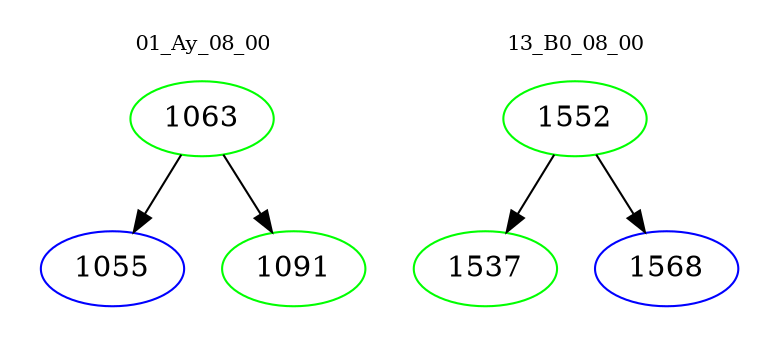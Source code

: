 digraph{
subgraph cluster_0 {
color = white
label = "01_Ay_08_00";
fontsize=10;
T0_1063 [label="1063", color="green"]
T0_1063 -> T0_1055 [color="black"]
T0_1055 [label="1055", color="blue"]
T0_1063 -> T0_1091 [color="black"]
T0_1091 [label="1091", color="green"]
}
subgraph cluster_1 {
color = white
label = "13_B0_08_00";
fontsize=10;
T1_1552 [label="1552", color="green"]
T1_1552 -> T1_1537 [color="black"]
T1_1537 [label="1537", color="green"]
T1_1552 -> T1_1568 [color="black"]
T1_1568 [label="1568", color="blue"]
}
}
